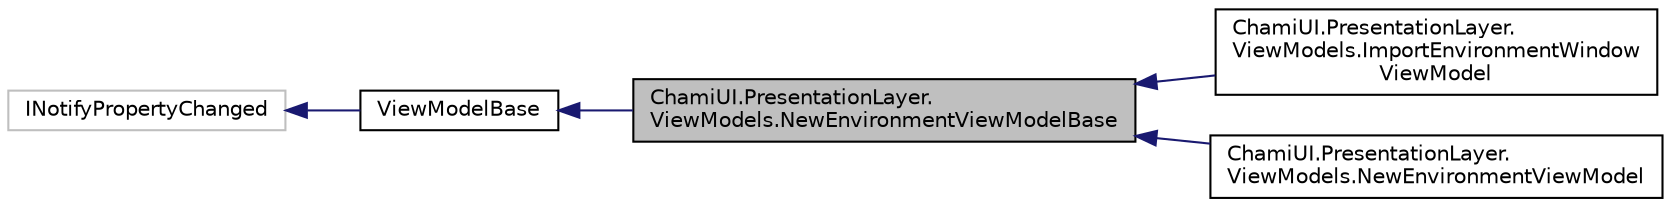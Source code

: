 digraph "ChamiUI.PresentationLayer.ViewModels.NewEnvironmentViewModelBase"
{
 // LATEX_PDF_SIZE
  edge [fontname="Helvetica",fontsize="10",labelfontname="Helvetica",labelfontsize="10"];
  node [fontname="Helvetica",fontsize="10",shape=record];
  rankdir="LR";
  Node1 [label="ChamiUI.PresentationLayer.\lViewModels.NewEnvironmentViewModelBase",height=0.2,width=0.4,color="black", fillcolor="grey75", style="filled", fontcolor="black",tooltip="Base viewmodel class used by the new environment and the import environment windows."];
  Node2 -> Node1 [dir="back",color="midnightblue",fontsize="10",style="solid",fontname="Helvetica"];
  Node2 [label="ViewModelBase",height=0.2,width=0.4,color="black", fillcolor="white", style="filled",URL="$class_chami_u_i_1_1_presentation_layer_1_1_view_models_1_1_view_model_base.html",tooltip="Base abstract class for all viewmodels in Chami that implements the INotifyPropertyChanged interface."];
  Node3 -> Node2 [dir="back",color="midnightblue",fontsize="10",style="solid",fontname="Helvetica"];
  Node3 [label="INotifyPropertyChanged",height=0.2,width=0.4,color="grey75", fillcolor="white", style="filled",tooltip=" "];
  Node1 -> Node4 [dir="back",color="midnightblue",fontsize="10",style="solid",fontname="Helvetica"];
  Node4 [label="ChamiUI.PresentationLayer.\lViewModels.ImportEnvironmentWindow\lViewModel",height=0.2,width=0.4,color="black", fillcolor="white", style="filled",URL="$class_chami_u_i_1_1_presentation_layer_1_1_view_models_1_1_import_environment_window_view_model.html",tooltip="Viewmodel for the import window."];
  Node1 -> Node5 [dir="back",color="midnightblue",fontsize="10",style="solid",fontname="Helvetica"];
  Node5 [label="ChamiUI.PresentationLayer.\lViewModels.NewEnvironmentViewModel",height=0.2,width=0.4,color="black", fillcolor="white", style="filled",URL="$class_chami_u_i_1_1_presentation_layer_1_1_view_models_1_1_new_environment_view_model.html",tooltip="Viewmodel for the new environment window"];
}
